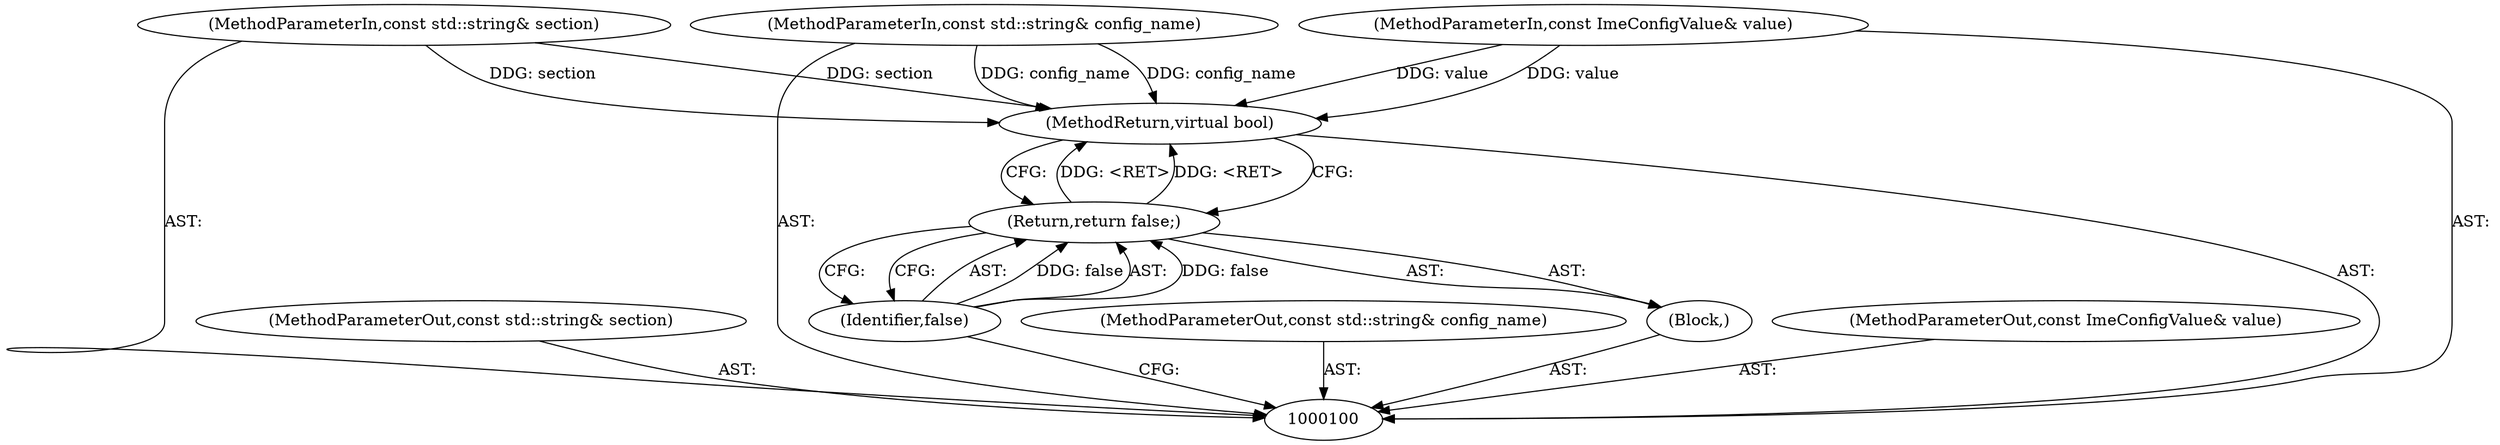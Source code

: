 digraph "1_Chrome_dc7b094a338c6c521f918f478e993f0f74bbea0d_30" {
"1000101" [label="(MethodParameterIn,const std::string& section)"];
"1000114" [label="(MethodParameterOut,const std::string& section)"];
"1000107" [label="(MethodReturn,virtual bool)"];
"1000102" [label="(MethodParameterIn,const std::string& config_name)"];
"1000115" [label="(MethodParameterOut,const std::string& config_name)"];
"1000103" [label="(MethodParameterIn,const ImeConfigValue& value)"];
"1000116" [label="(MethodParameterOut,const ImeConfigValue& value)"];
"1000104" [label="(Block,)"];
"1000106" [label="(Identifier,false)"];
"1000105" [label="(Return,return false;)"];
"1000101" -> "1000100"  [label="AST: "];
"1000101" -> "1000107"  [label="DDG: section"];
"1000114" -> "1000100"  [label="AST: "];
"1000107" -> "1000100"  [label="AST: "];
"1000107" -> "1000105"  [label="CFG: "];
"1000105" -> "1000107"  [label="DDG: <RET>"];
"1000103" -> "1000107"  [label="DDG: value"];
"1000102" -> "1000107"  [label="DDG: config_name"];
"1000101" -> "1000107"  [label="DDG: section"];
"1000102" -> "1000100"  [label="AST: "];
"1000102" -> "1000107"  [label="DDG: config_name"];
"1000115" -> "1000100"  [label="AST: "];
"1000103" -> "1000100"  [label="AST: "];
"1000103" -> "1000107"  [label="DDG: value"];
"1000116" -> "1000100"  [label="AST: "];
"1000104" -> "1000100"  [label="AST: "];
"1000105" -> "1000104"  [label="AST: "];
"1000106" -> "1000105"  [label="AST: "];
"1000106" -> "1000100"  [label="CFG: "];
"1000105" -> "1000106"  [label="CFG: "];
"1000106" -> "1000105"  [label="DDG: false"];
"1000105" -> "1000104"  [label="AST: "];
"1000105" -> "1000106"  [label="CFG: "];
"1000106" -> "1000105"  [label="AST: "];
"1000107" -> "1000105"  [label="CFG: "];
"1000105" -> "1000107"  [label="DDG: <RET>"];
"1000106" -> "1000105"  [label="DDG: false"];
}
